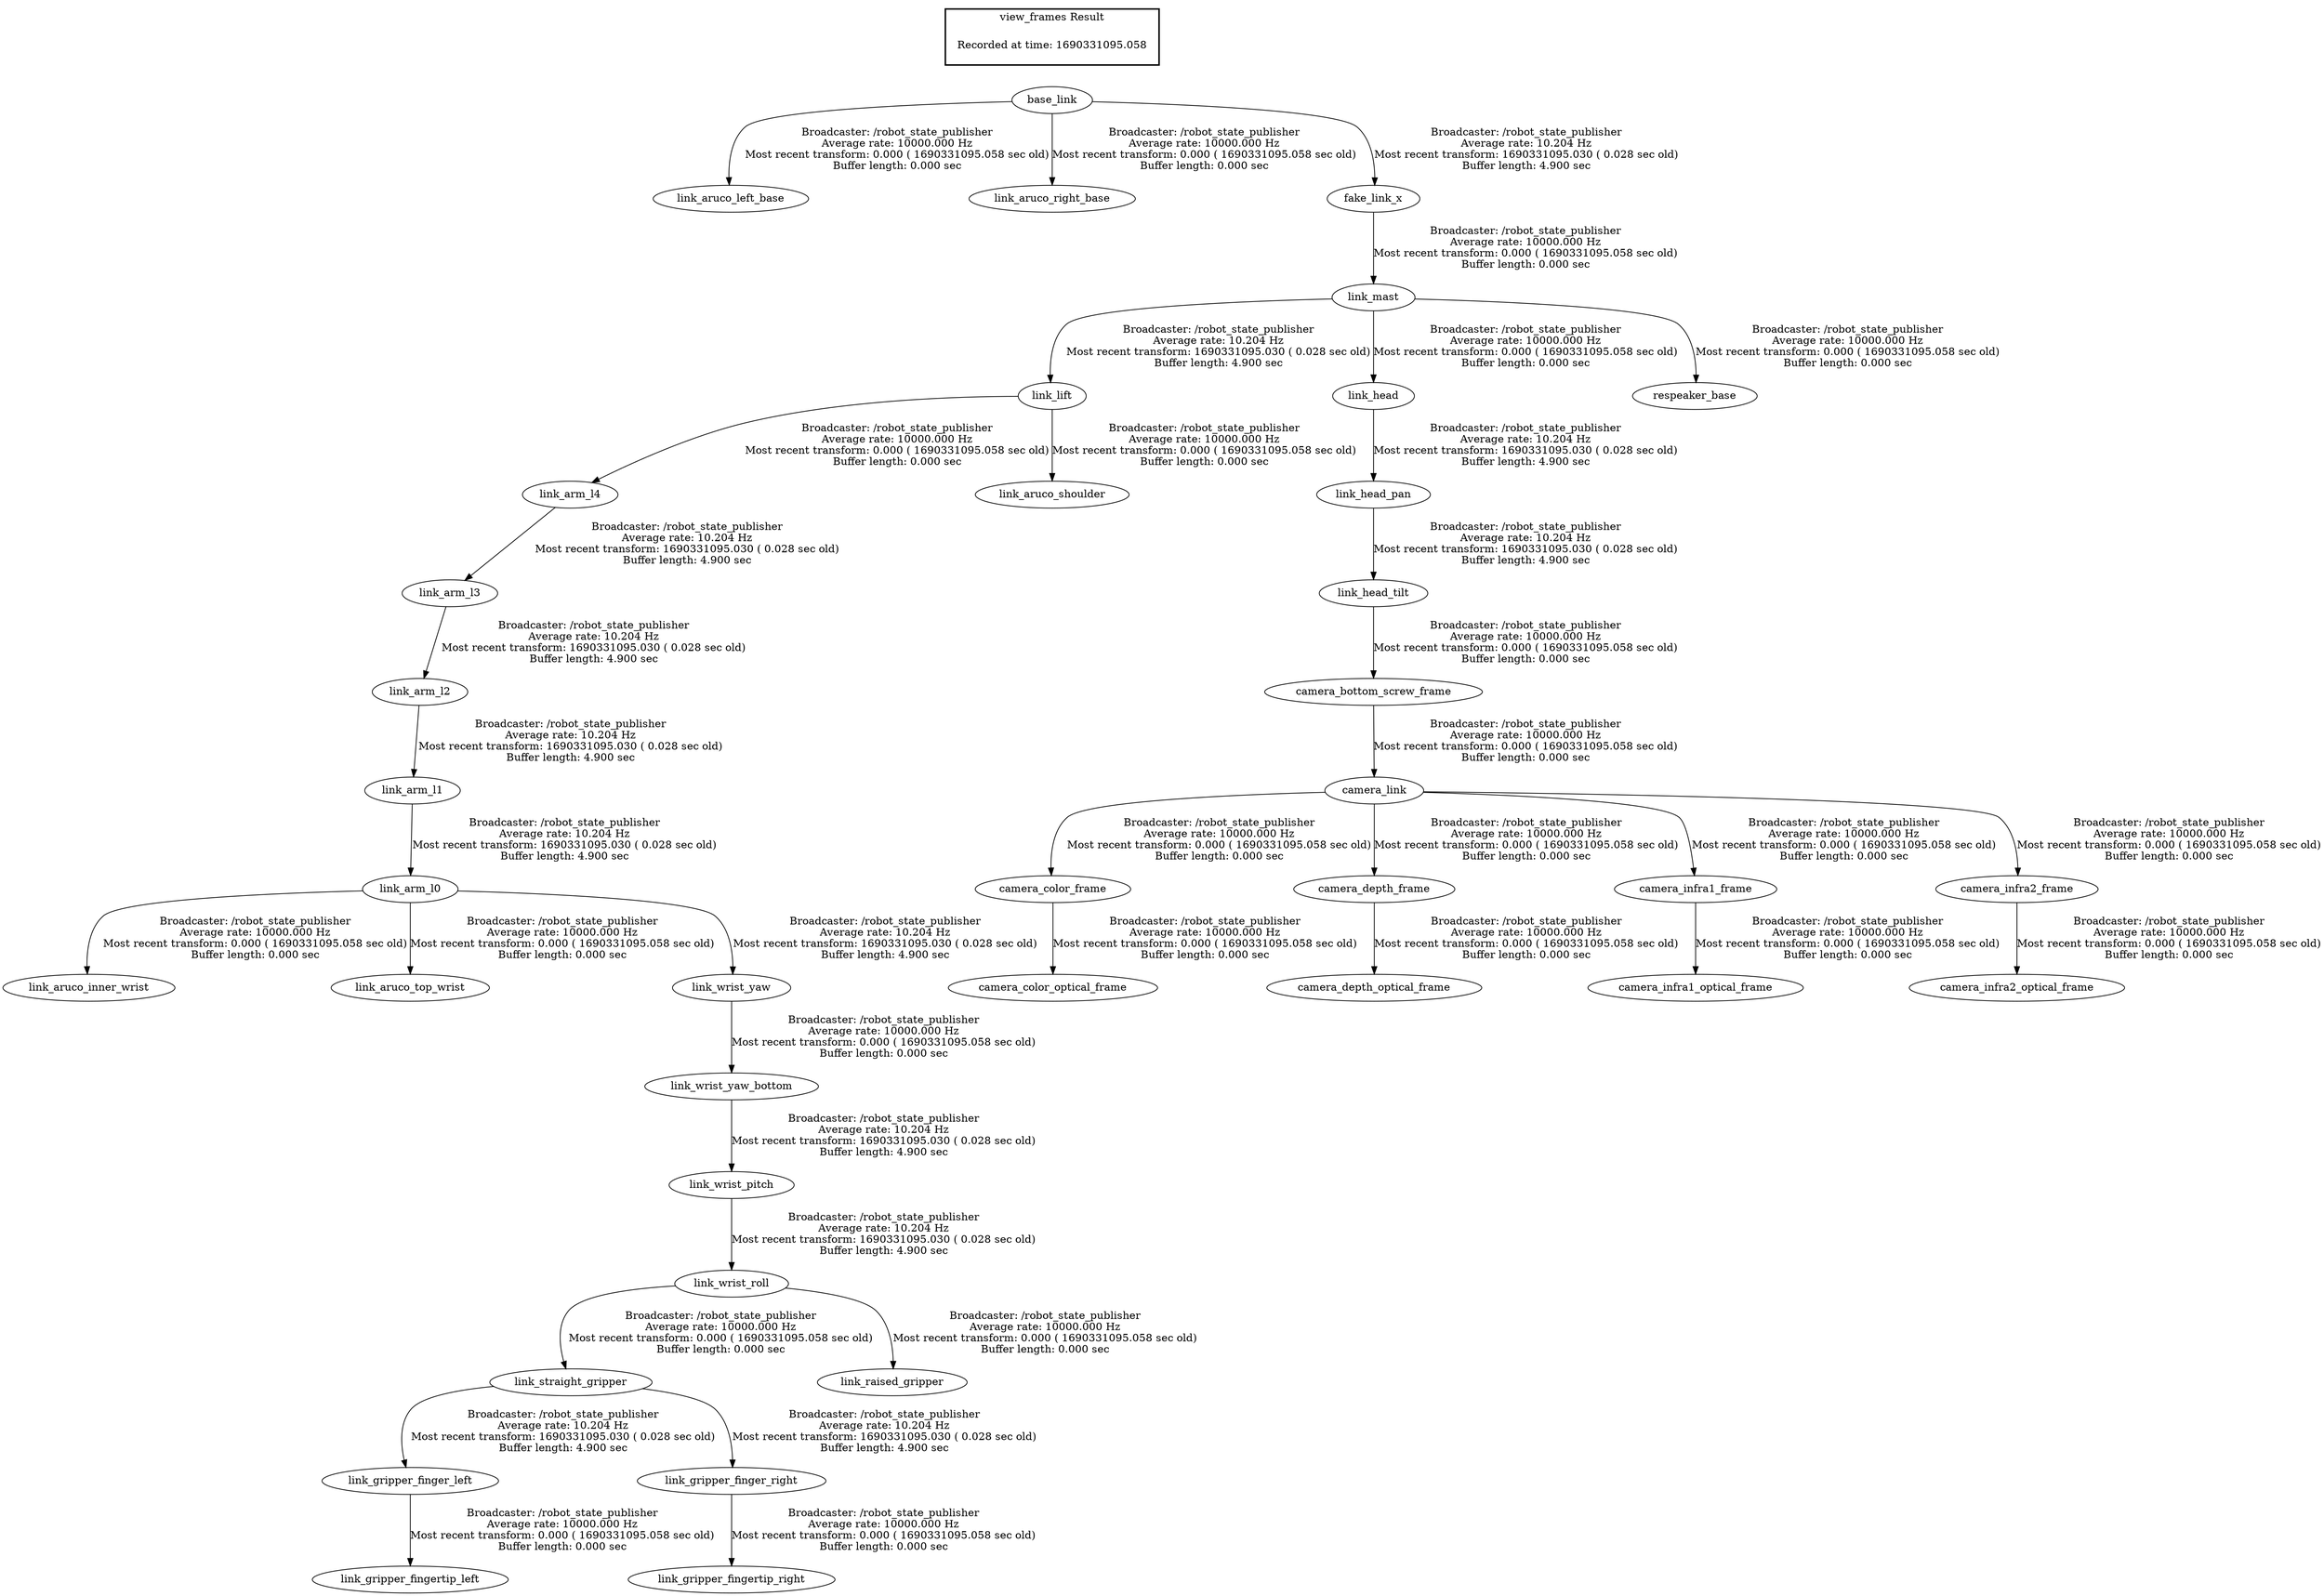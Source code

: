 digraph G {
"camera_link" -> "camera_color_frame"[label="Broadcaster: /robot_state_publisher\nAverage rate: 10000.000 Hz\nMost recent transform: 0.000 ( 1690331095.058 sec old)\nBuffer length: 0.000 sec\n"];
"camera_bottom_screw_frame" -> "camera_link"[label="Broadcaster: /robot_state_publisher\nAverage rate: 10000.000 Hz\nMost recent transform: 0.000 ( 1690331095.058 sec old)\nBuffer length: 0.000 sec\n"];
"camera_color_frame" -> "camera_color_optical_frame"[label="Broadcaster: /robot_state_publisher\nAverage rate: 10000.000 Hz\nMost recent transform: 0.000 ( 1690331095.058 sec old)\nBuffer length: 0.000 sec\n"];
"camera_link" -> "camera_depth_frame"[label="Broadcaster: /robot_state_publisher\nAverage rate: 10000.000 Hz\nMost recent transform: 0.000 ( 1690331095.058 sec old)\nBuffer length: 0.000 sec\n"];
"camera_depth_frame" -> "camera_depth_optical_frame"[label="Broadcaster: /robot_state_publisher\nAverage rate: 10000.000 Hz\nMost recent transform: 0.000 ( 1690331095.058 sec old)\nBuffer length: 0.000 sec\n"];
"camera_link" -> "camera_infra1_frame"[label="Broadcaster: /robot_state_publisher\nAverage rate: 10000.000 Hz\nMost recent transform: 0.000 ( 1690331095.058 sec old)\nBuffer length: 0.000 sec\n"];
"camera_infra1_frame" -> "camera_infra1_optical_frame"[label="Broadcaster: /robot_state_publisher\nAverage rate: 10000.000 Hz\nMost recent transform: 0.000 ( 1690331095.058 sec old)\nBuffer length: 0.000 sec\n"];
"camera_link" -> "camera_infra2_frame"[label="Broadcaster: /robot_state_publisher\nAverage rate: 10000.000 Hz\nMost recent transform: 0.000 ( 1690331095.058 sec old)\nBuffer length: 0.000 sec\n"];
"camera_infra2_frame" -> "camera_infra2_optical_frame"[label="Broadcaster: /robot_state_publisher\nAverage rate: 10000.000 Hz\nMost recent transform: 0.000 ( 1690331095.058 sec old)\nBuffer length: 0.000 sec\n"];
"link_head_tilt" -> "camera_bottom_screw_frame"[label="Broadcaster: /robot_state_publisher\nAverage rate: 10000.000 Hz\nMost recent transform: 0.000 ( 1690331095.058 sec old)\nBuffer length: 0.000 sec\n"];
"link_head_pan" -> "link_head_tilt"[label="Broadcaster: /robot_state_publisher\nAverage rate: 10.204 Hz\nMost recent transform: 1690331095.030 ( 0.028 sec old)\nBuffer length: 4.900 sec\n"];
"link_lift" -> "link_arm_l4"[label="Broadcaster: /robot_state_publisher\nAverage rate: 10000.000 Hz\nMost recent transform: 0.000 ( 1690331095.058 sec old)\nBuffer length: 0.000 sec\n"];
"link_mast" -> "link_lift"[label="Broadcaster: /robot_state_publisher\nAverage rate: 10.204 Hz\nMost recent transform: 1690331095.030 ( 0.028 sec old)\nBuffer length: 4.900 sec\n"];
"link_arm_l0" -> "link_aruco_inner_wrist"[label="Broadcaster: /robot_state_publisher\nAverage rate: 10000.000 Hz\nMost recent transform: 0.000 ( 1690331095.058 sec old)\nBuffer length: 0.000 sec\n"];
"link_arm_l1" -> "link_arm_l0"[label="Broadcaster: /robot_state_publisher\nAverage rate: 10.204 Hz\nMost recent transform: 1690331095.030 ( 0.028 sec old)\nBuffer length: 4.900 sec\n"];
"base_link" -> "link_aruco_left_base"[label="Broadcaster: /robot_state_publisher\nAverage rate: 10000.000 Hz\nMost recent transform: 0.000 ( 1690331095.058 sec old)\nBuffer length: 0.000 sec\n"];
"base_link" -> "link_aruco_right_base"[label="Broadcaster: /robot_state_publisher\nAverage rate: 10000.000 Hz\nMost recent transform: 0.000 ( 1690331095.058 sec old)\nBuffer length: 0.000 sec\n"];
"link_lift" -> "link_aruco_shoulder"[label="Broadcaster: /robot_state_publisher\nAverage rate: 10000.000 Hz\nMost recent transform: 0.000 ( 1690331095.058 sec old)\nBuffer length: 0.000 sec\n"];
"link_arm_l0" -> "link_aruco_top_wrist"[label="Broadcaster: /robot_state_publisher\nAverage rate: 10000.000 Hz\nMost recent transform: 0.000 ( 1690331095.058 sec old)\nBuffer length: 0.000 sec\n"];
"link_gripper_finger_left" -> "link_gripper_fingertip_left"[label="Broadcaster: /robot_state_publisher\nAverage rate: 10000.000 Hz\nMost recent transform: 0.000 ( 1690331095.058 sec old)\nBuffer length: 0.000 sec\n"];
"link_straight_gripper" -> "link_gripper_finger_left"[label="Broadcaster: /robot_state_publisher\nAverage rate: 10.204 Hz\nMost recent transform: 1690331095.030 ( 0.028 sec old)\nBuffer length: 4.900 sec\n"];
"link_gripper_finger_right" -> "link_gripper_fingertip_right"[label="Broadcaster: /robot_state_publisher\nAverage rate: 10000.000 Hz\nMost recent transform: 0.000 ( 1690331095.058 sec old)\nBuffer length: 0.000 sec\n"];
"link_straight_gripper" -> "link_gripper_finger_right"[label="Broadcaster: /robot_state_publisher\nAverage rate: 10.204 Hz\nMost recent transform: 1690331095.030 ( 0.028 sec old)\nBuffer length: 4.900 sec\n"];
"link_mast" -> "link_head"[label="Broadcaster: /robot_state_publisher\nAverage rate: 10000.000 Hz\nMost recent transform: 0.000 ( 1690331095.058 sec old)\nBuffer length: 0.000 sec\n"];
"fake_link_x" -> "link_mast"[label="Broadcaster: /robot_state_publisher\nAverage rate: 10000.000 Hz\nMost recent transform: 0.000 ( 1690331095.058 sec old)\nBuffer length: 0.000 sec\n"];
"base_link" -> "fake_link_x"[label="Broadcaster: /robot_state_publisher\nAverage rate: 10.204 Hz\nMost recent transform: 1690331095.030 ( 0.028 sec old)\nBuffer length: 4.900 sec\n"];
"link_wrist_roll" -> "link_raised_gripper"[label="Broadcaster: /robot_state_publisher\nAverage rate: 10000.000 Hz\nMost recent transform: 0.000 ( 1690331095.058 sec old)\nBuffer length: 0.000 sec\n"];
"link_wrist_pitch" -> "link_wrist_roll"[label="Broadcaster: /robot_state_publisher\nAverage rate: 10.204 Hz\nMost recent transform: 1690331095.030 ( 0.028 sec old)\nBuffer length: 4.900 sec\n"];
"link_mast" -> "respeaker_base"[label="Broadcaster: /robot_state_publisher\nAverage rate: 10000.000 Hz\nMost recent transform: 0.000 ( 1690331095.058 sec old)\nBuffer length: 0.000 sec\n"];
"link_wrist_roll" -> "link_straight_gripper"[label="Broadcaster: /robot_state_publisher\nAverage rate: 10000.000 Hz\nMost recent transform: 0.000 ( 1690331095.058 sec old)\nBuffer length: 0.000 sec\n"];
"link_wrist_yaw" -> "link_wrist_yaw_bottom"[label="Broadcaster: /robot_state_publisher\nAverage rate: 10000.000 Hz\nMost recent transform: 0.000 ( 1690331095.058 sec old)\nBuffer length: 0.000 sec\n"];
"link_arm_l0" -> "link_wrist_yaw"[label="Broadcaster: /robot_state_publisher\nAverage rate: 10.204 Hz\nMost recent transform: 1690331095.030 ( 0.028 sec old)\nBuffer length: 4.900 sec\n"];
"link_arm_l2" -> "link_arm_l1"[label="Broadcaster: /robot_state_publisher\nAverage rate: 10.204 Hz\nMost recent transform: 1690331095.030 ( 0.028 sec old)\nBuffer length: 4.900 sec\n"];
"link_arm_l3" -> "link_arm_l2"[label="Broadcaster: /robot_state_publisher\nAverage rate: 10.204 Hz\nMost recent transform: 1690331095.030 ( 0.028 sec old)\nBuffer length: 4.900 sec\n"];
"link_arm_l4" -> "link_arm_l3"[label="Broadcaster: /robot_state_publisher\nAverage rate: 10.204 Hz\nMost recent transform: 1690331095.030 ( 0.028 sec old)\nBuffer length: 4.900 sec\n"];
"link_head" -> "link_head_pan"[label="Broadcaster: /robot_state_publisher\nAverage rate: 10.204 Hz\nMost recent transform: 1690331095.030 ( 0.028 sec old)\nBuffer length: 4.900 sec\n"];
"link_wrist_yaw_bottom" -> "link_wrist_pitch"[label="Broadcaster: /robot_state_publisher\nAverage rate: 10.204 Hz\nMost recent transform: 1690331095.030 ( 0.028 sec old)\nBuffer length: 4.900 sec\n"];
edge [style=invis];
 subgraph cluster_legend { style=bold; color=black; label ="view_frames Result";
"Recorded at time: 1690331095.058"[ shape=plaintext ] ;
 }->"base_link";
}